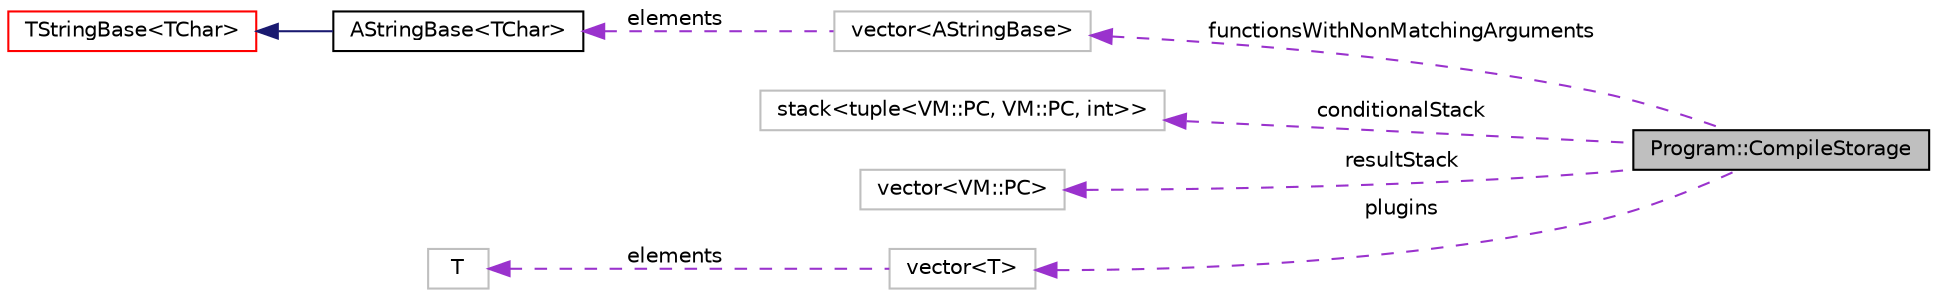 digraph "Program::CompileStorage"
{
  edge [fontname="Helvetica",fontsize="10",labelfontname="Helvetica",labelfontsize="10"];
  node [fontname="Helvetica",fontsize="10",shape=record];
  rankdir="LR";
  Node1 [label="Program::CompileStorage",height=0.2,width=0.4,color="black", fillcolor="grey75", style="filled", fontcolor="black"];
  Node2 [label="vector\<AStringBase\>",height=0.2,width=0.4,color="grey75", fillcolor="white", style="filled"];
  Node7 [label="stack\<tuple\<VM::PC, VM::PC, int\>\>",height=0.2,width=0.4,color="grey75", fillcolor="white", style="filled"];
  Node8 [label="vector\<VM::PC\>",height=0.2,width=0.4,color="grey75", fillcolor="white", style="filled"];
  Node9 [label="vector\<T\>",height=0.2,width=0.4,color="grey75", fillcolor="white", style="filled",tooltip="STL class. "];
  Node3 [label="AStringBase\<TChar\>",height=0.2,width=0.4,color="black", fillcolor="white", style="filled",URL="$classaworx_1_1lib_1_1strings_1_1AStringBase.html"];
  Node4 [label="TStringBase\<TChar\>",height=0.2,width=0.4,color="red", fillcolor="white", style="filled",URL="$classaworx_1_1lib_1_1strings_1_1TStringBase.html"];
  Node2 -> Node1 [dir="back",color="darkorchid3",fontsize="10",style="dashed",label=" functionsWithNonMatchingArguments" ,fontname="Helvetica"];
  Node3 -> Node2 [dir="back",color="darkorchid3",fontsize="10",style="dashed",label=" elements" ,fontname="Helvetica"];
  Node4 -> Node3 [dir="back",color="midnightblue",fontsize="10",style="solid",fontname="Helvetica"];
  Node7 -> Node1 [dir="back",color="darkorchid3",fontsize="10",style="dashed",label=" conditionalStack" ,fontname="Helvetica"];
  Node8 -> Node1 [dir="back",color="darkorchid3",fontsize="10",style="dashed",label=" resultStack" ,fontname="Helvetica"];
  Node9 -> Node1 [dir="back",color="darkorchid3",fontsize="10",style="dashed",label=" plugins" ,fontname="Helvetica"];
  Node10 -> Node9 [dir="back",color="darkorchid3",fontsize="10",style="dashed",label=" elements" ,fontname="Helvetica"];
  Node10 [label="T",height=0.2,width=0.4,color="grey75", fillcolor="white", style="filled"];
}

